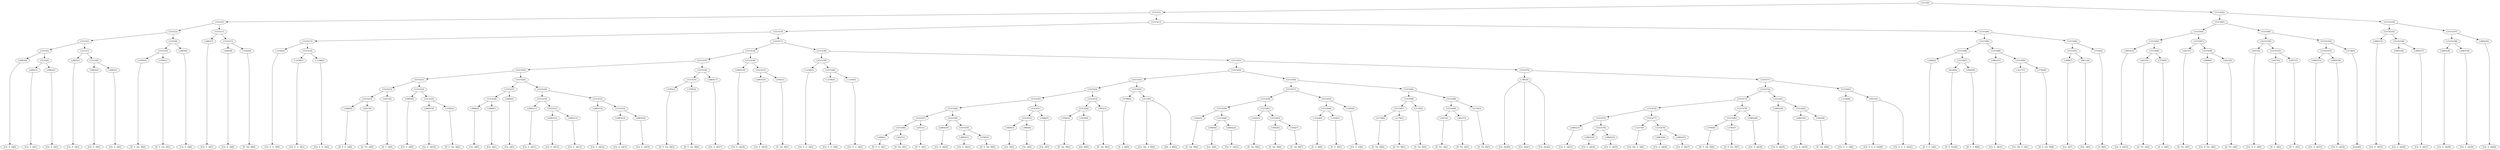 digraph sample{
"L2883(0)"->"[Cis  E  A](0)"
"L2883(1)"->"[Cis  E  A](1)"
"L2883(2)"->"[Cis  E  A](2)"
"L5315(6)"->"L2883(1)"
"L5315(6)"->"L2883(2)"
"L5315(5)"->"L2883(0)"
"L5315(5)"->"L5315(6)"
"L2883(3)"->"[Cis  E  A](3)"
"L2883(4)"->"[Cis  E  A](4)"
"L2883(5)"->"[Cis  E  A](5)"
"L5315(8)"->"L2883(4)"
"L5315(8)"->"L2883(5)"
"L5315(7)"->"L2883(3)"
"L5315(7)"->"L5315(8)"
"L5315(4)"->"L5315(5)"
"L5315(4)"->"L5315(7)"
"L3785(0)"->"[D  E  Gis  B](0)"
"L3785(1)"->"[D  E  Gis  B](1)"
"L5315(10)"->"L3785(0)"
"L5315(10)"->"L3785(1)"
"L2883(6)"->"[Cis  E  A](6)"
"L5315(9)"->"L5315(10)"
"L5315(9)"->"L2883(6)"
"L5315(3)"->"L5315(4)"
"L5315(3)"->"L5315(9)"
"L2883(7)"->"[Cis  E  A](7)"
"L2883(8)"->"[Cis  E  A](8)"
"L3502(0)"->"[E  Gis  B](0)"
"L5315(12)"->"L2883(8)"
"L5315(12)"->"L3502(0)"
"L5315(11)"->"L2883(7)"
"L5315(11)"->"L5315(12)"
"L5315(2)"->"L5315(3)"
"L5315(2)"->"L5315(11)"
"L-2194(0)"->"[Cis  E  G  A](0)"
"L-2194(1)"->"[Cis  E  G  A](1)"
"L-2194(2)"->"[Cis  E  G  A](2)"
"L5315(16)"->"L-2194(1)"
"L5315(16)"->"L-2194(2)"
"L5315(15)"->"L-2194(0)"
"L5315(15)"->"L5315(16)"
"L2466(0)"->"[D  E  G  A](0)"
"L2627(0)"->"[D  Fis  A](0)"
"L5315(23)"->"L2466(0)"
"L5315(23)"->"L2627(0)"
"L2057(0)"->"[D  F  A](0)"
"L5315(22)"->"L5315(23)"
"L5315(22)"->"L2057(0)"
"L2883(9)"->"[Cis  E  A](9)"
"L2883(10)"->"[Cis  E  A](10)"
"L3785(2)"->"[D  E  Gis  B](2)"
"L5315(25)"->"L2883(10)"
"L5315(25)"->"L3785(2)"
"L5315(24)"->"L2883(9)"
"L5315(24)"->"L5315(25)"
"L5315(21)"->"L5315(22)"
"L5315(21)"->"L5315(24)"
"L3666(0)"->"[Cis  A](0)"
"L3666(1)"->"[Cis  A](1)"
"L5315(28)"->"L3666(0)"
"L5315(28)"->"L3666(1)"
"L3666(2)"->"[Cis  A](2)"
"L5315(27)"->"L5315(28)"
"L5315(27)"->"L3666(2)"
"L2883(11)"->"[Cis  E  A](11)"
"L2883(12)"->"[Cis  E  A](12)"
"L2883(13)"->"[Cis  E  A](13)"
"L5315(31)"->"L2883(12)"
"L5315(31)"->"L2883(13)"
"L5315(30)"->"L2883(11)"
"L5315(30)"->"L5315(31)"
"L2883(14)"->"[Cis  E  A](14)"
"L2883(15)"->"[Cis  E  A](15)"
"L2883(16)"->"[Cis  E  A](16)"
"L5315(33)"->"L2883(15)"
"L5315(33)"->"L2883(16)"
"L5315(32)"->"L2883(14)"
"L5315(32)"->"L5315(33)"
"L5315(29)"->"L5315(30)"
"L5315(29)"->"L5315(32)"
"L5315(26)"->"L5315(27)"
"L5315(26)"->"L5315(29)"
"L5315(20)"->"L5315(21)"
"L5315(20)"->"L5315(26)"
"L3785(3)"->"[D  E  Gis  B](3)"
"L3785(4)"->"[D  E  Gis  B](4)"
"L5315(35)"->"L3785(3)"
"L5315(35)"->"L3785(4)"
"L2883(17)"->"[Cis  E  A](17)"
"L5315(34)"->"L5315(35)"
"L5315(34)"->"L2883(17)"
"L5315(19)"->"L5315(20)"
"L5315(19)"->"L5315(34)"
"L2883(18)"->"[Cis  E  A](18)"
"L2883(19)"->"[Cis  E  A](19)"
"L3502(1)"->"[E  Gis  B](1)"
"L5315(37)"->"L2883(19)"
"L5315(37)"->"L3502(1)"
"L5315(36)"->"L2883(18)"
"L5315(36)"->"L5315(37)"
"L5315(18)"->"L5315(19)"
"L5315(18)"->"L5315(36)"
"L-2194(3)"->"[Cis  E  G  A](3)"
"L-2194(4)"->"[Cis  E  G  A](4)"
"L-2194(5)"->"[Cis  E  G  A](5)"
"L5315(40)"->"L-2194(4)"
"L5315(40)"->"L-2194(5)"
"L5315(39)"->"L-2194(3)"
"L5315(39)"->"L5315(40)"
"L2466(1)"->"[D  E  G  A](1)"
"L2627(1)"->"[D  Fis  A](1)"
"L5315(48)"->"L2466(1)"
"L5315(48)"->"L2627(1)"
"L2057(1)"->"[D  F  A](1)"
"L5315(47)"->"L5315(48)"
"L5315(47)"->"L2057(1)"
"L2883(20)"->"[Cis  E  A](20)"
"L2883(21)"->"[Cis  E  A](21)"
"L3785(5)"->"[D  E  Gis  B](5)"
"L5315(50)"->"L2883(21)"
"L5315(50)"->"L3785(5)"
"L5315(49)"->"L2883(20)"
"L5315(49)"->"L5315(50)"
"L5315(46)"->"L5315(47)"
"L5315(46)"->"L5315(49)"
"L3666(3)"->"[Cis  A](3)"
"L3666(4)"->"[Cis  A](4)"
"L5315(52)"->"L3666(3)"
"L5315(52)"->"L3666(4)"
"L3666(5)"->"[Cis  A](5)"
"L5315(51)"->"L5315(52)"
"L5315(51)"->"L3666(5)"
"L5315(45)"->"L5315(46)"
"L5315(45)"->"L5315(51)"
"L3502(2)"->"[E  Gis  B](2)"
"L3910(0)"->"[Gis  B](0)"
"L5315(54)"->"L3502(2)"
"L5315(54)"->"L3910(0)"
"L3502(3)"->"[E  Gis  B](3)"
"L5315(53)"->"L5315(54)"
"L5315(53)"->"L3502(3)"
"L5315(44)"->"L5315(45)"
"L5315(44)"->"L5315(53)"
"L4789(0)"->"[E  A  B](0)"
"L5119(0)"->"[Cis  Dis  A  B](0)"
"L5119(0)"->"[Dis  A  B](0)"
"L5315(55)"->"L4789(0)"
"L5315(55)"->"L5119(0)"
"L5315(43)"->"L5315(44)"
"L5315(43)"->"L5315(55)"
"L3502(4)"->"[E  Gis  B](4)"
"L3666(6)"->"[Cis  A](6)"
"L2883(22)"->"[Cis  E  A](22)"
"L5315(60)"->"L3666(6)"
"L5315(60)"->"L2883(22)"
"L5315(59)"->"L3502(4)"
"L5315(59)"->"L5315(60)"
"L3502(5)"->"[E  Gis  B](5)"
"L3502(6)"->"[E  Gis  B](6)"
"L3502(7)"->"[E  Gis  B](7)"
"L5315(62)"->"L3502(6)"
"L5315(62)"->"L3502(7)"
"L5315(61)"->"L3502(5)"
"L5315(61)"->"L5315(62)"
"L5315(58)"->"L5315(59)"
"L5315(58)"->"L5315(61)"
"L-2164(0)"->"[E  G  B](0)"
"L-2164(1)"->"[E  G  B](1)"
"L5315(64)"->"L-2164(0)"
"L5315(64)"->"L-2164(1)"
"L3183(0)"->"[Cis  E  G](0)"
"L5315(63)"->"L5315(64)"
"L5315(63)"->"L3183(0)"
"L5315(57)"->"L5315(58)"
"L5315(57)"->"L5315(63)"
"L2176(0)"->"[D  Fis  B](0)"
"L2176(1)"->"[D  Fis  B](1)"
"L5315(67)"->"L2176(0)"
"L5315(67)"->"L2176(1)"
"L2176(2)"->"[D  Fis  B](2)"
"L5315(66)"->"L5315(67)"
"L5315(66)"->"L2176(2)"
"L2627(2)"->"[D  Fis  A](2)"
"L2627(3)"->"[D  Fis  A](3)"
"L5315(69)"->"L2627(2)"
"L5315(69)"->"L2627(3)"
"L2176(3)"->"[D  Fis  B](3)"
"L5315(68)"->"L5315(69)"
"L5315(68)"->"L2176(3)"
"L5315(65)"->"L5315(66)"
"L5315(65)"->"L5315(68)"
"L5315(56)"->"L5315(57)"
"L5315(56)"->"L5315(65)"
"L5315(42)"->"L5315(43)"
"L5315(42)"->"L5315(56)"
"L-901(0)"->"[Cis  Dis](0)"
"L-901(0)"->"[Cis  Dis](1)"
"L-901(0)"->"[Cis  Dis](2)"
"L2883(23)"->"[Cis  E  A](23)"
"L2883(24)"->"[Cis  E  A](24)"
"L2883(25)"->"[Cis  E  A](25)"
"L5315(76)"->"L2883(24)"
"L5315(76)"->"L2883(25)"
"L5315(75)"->"L2883(23)"
"L5315(75)"->"L5315(76)"
"L-2217(0)"->"[Cis  Dis  E  A](0)"
"L2883(26)"->"[Cis  E  A](26)"
"L2883(27)"->"[Cis  E  A](27)"
"L5315(78)"->"L2883(26)"
"L5315(78)"->"L2883(27)"
"L5315(77)"->"L-2217(0)"
"L5315(77)"->"L5315(78)"
"L5315(74)"->"L5315(75)"
"L5315(74)"->"L5315(77)"
"L3785(6)"->"[D  E  Gis  B](6)"
"L3785(7)"->"[D  E  Gis  B](7)"
"L5315(80)"->"L3785(6)"
"L5315(80)"->"L3785(7)"
"L2883(28)"->"[Cis  E  A](28)"
"L5315(79)"->"L5315(80)"
"L5315(79)"->"L2883(28)"
"L5315(73)"->"L5315(74)"
"L5315(73)"->"L5315(79)"
"L2883(29)"->"[Cis  E  A](29)"
"L2883(30)"->"[Cis  E  A](30)"
"L3502(8)"->"[E  Gis  B](8)"
"L5315(82)"->"L2883(30)"
"L5315(82)"->"L3502(8)"
"L5315(81)"->"L2883(29)"
"L5315(81)"->"L5315(82)"
"L5315(72)"->"L5315(73)"
"L5315(72)"->"L5315(81)"
"L-2194(6)"->"[Cis  E  G  A](6)"
"L3051(0)"->"[Cis  E  G  A  Ais](0)"
"L3051(0)"->"[Cis  E  G  A  Ais](1)"
"L5315(83)"->"L-2194(6)"
"L5315(83)"->"L3051(0)"
"L5315(71)"->"L5315(72)"
"L5315(71)"->"L5315(83)"
"L5315(70)"->"L-901(0)"
"L5315(70)"->"L5315(71)"
"L5315(41)"->"L5315(42)"
"L5315(41)"->"L5315(70)"
"L5315(38)"->"L5315(39)"
"L5315(38)"->"L5315(41)"
"L5315(17)"->"L5315(18)"
"L5315(17)"->"L5315(38)"
"L5315(14)"->"L5315(15)"
"L5315(14)"->"L5315(17)"
"L2466(2)"->"[D  E  G  A](2)"
"L4220(0)"->"[D  E  Fis](0)"
"L4463(0)"->"[D  F  A  B](0)"
"L5315(87)"->"L4220(0)"
"L5315(87)"->"L4463(0)"
"L5315(86)"->"L2466(2)"
"L5315(86)"->"L5315(87)"
"L2883(31)"->"[Cis  E  A](31)"
"L-2217(1)"->"[Cis  Dis  E  A](1)"
"L3785(8)"->"[D  E  Gis  B](8)"
"L5315(89)"->"L-2217(1)"
"L5315(89)"->"L3785(8)"
"L5315(88)"->"L2883(31)"
"L5315(88)"->"L5315(89)"
"L5315(85)"->"L5315(86)"
"L5315(85)"->"L5315(88)"
"L3666(7)"->"[Cis  A](7)"
"L4612(0)"->"[Gis  A](0)"
"L5315(91)"->"L3666(7)"
"L5315(91)"->"L4612(0)"
"L3726(0)"->"[A  B](0)"
"L5315(90)"->"L5315(91)"
"L5315(90)"->"L3726(0)"
"L5315(84)"->"L5315(85)"
"L5315(84)"->"L5315(90)"
"L5315(13)"->"L5315(14)"
"L5315(13)"->"L5315(84)"
"L5315(1)"->"L5315(2)"
"L5315(1)"->"L5315(13)"
"L2883(32)"->"[Cis  E  A](32)"
"L2627(4)"->"[D  Fis  A](4)"
"L3736(0)"->"[E  G  A](0)"
"L5315(96)"->"L2627(4)"
"L5315(96)"->"L3736(0)"
"L5315(95)"->"L2883(32)"
"L5315(95)"->"L5315(96)"
"L2627(5)"->"[D  Fis  A](5)"
"L2888(0)"->"[Cis  D  Fis  A](0)"
"L2627(6)"->"[D  Fis  A](6)"
"L5315(98)"->"L2888(0)"
"L5315(98)"->"L2627(6)"
"L5315(97)"->"L2627(5)"
"L5315(97)"->"L5315(98)"
"L5315(94)"->"L5315(95)"
"L5315(94)"->"L5315(97)"
"L2837(0)"->"[Cis  D  F  A](0)"
"L2057(2)"->"[D  F  A](2)"
"L2057(3)"->"[D  F  A](3)"
"L5315(101)"->"L2057(2)"
"L5315(101)"->"L2057(3)"
"L5315(100)"->"L2837(0)"
"L5315(100)"->"L5315(101)"
"L2883(33)"->"[Cis  E  A](33)"
"L2883(34)"->"[Cis  E  A](34)"
"L5315(103)"->"L2883(33)"
"L5315(103)"->"L2883(34)"
"L3138(0)"->"[rest](0)"
"L5315(102)"->"L5315(103)"
"L5315(102)"->"L3138(0)"
"L5315(99)"->"L5315(100)"
"L5315(99)"->"L5315(102)"
"L5315(93)"->"L5315(94)"
"L5315(93)"->"L5315(99)"
"L2883(35)"->"[Cis  E  A](35)"
"L2883(36)"->"[Cis  E  A](36)"
"L2883(37)"->"[Cis  E  A](37)"
"L5315(106)"->"L2883(36)"
"L5315(106)"->"L2883(37)"
"L5315(105)"->"L2883(35)"
"L5315(105)"->"L5315(106)"
"L2883(38)"->"[Cis  E  A](38)"
"L2883(39)"->"[Cis  E  A](39)"
"L5315(108)"->"L2883(38)"
"L5315(108)"->"L2883(39)"
"L2883(40)"->"[Cis  E  A](40)"
"L5315(107)"->"L5315(108)"
"L5315(107)"->"L2883(40)"
"L5315(104)"->"L5315(105)"
"L5315(104)"->"L5315(107)"
"L5315(92)"->"L5315(93)"
"L5315(92)"->"L5315(104)"
"L5315(0)"->"L5315(1)"
"L5315(0)"->"L5315(92)"
{rank = min; "L5315(0)"}
{rank = same; "L5315(1)"; "L5315(92)";}
{rank = same; "L5315(2)"; "L5315(13)"; "L5315(93)"; "L5315(104)";}
{rank = same; "L5315(3)"; "L5315(11)"; "L5315(14)"; "L5315(84)"; "L5315(94)"; "L5315(99)"; "L5315(105)"; "L5315(107)";}
{rank = same; "L5315(4)"; "L5315(9)"; "L2883(7)"; "L5315(12)"; "L5315(15)"; "L5315(17)"; "L5315(85)"; "L5315(90)"; "L5315(95)"; "L5315(97)"; "L5315(100)"; "L5315(102)"; "L2883(35)"; "L5315(106)"; "L5315(108)"; "L2883(40)";}
{rank = same; "L5315(5)"; "L5315(7)"; "L5315(10)"; "L2883(6)"; "L2883(8)"; "L3502(0)"; "L-2194(0)"; "L5315(16)"; "L5315(18)"; "L5315(38)"; "L5315(86)"; "L5315(88)"; "L5315(91)"; "L3726(0)"; "L2883(32)"; "L5315(96)"; "L2627(5)"; "L5315(98)"; "L2837(0)"; "L5315(101)"; "L5315(103)"; "L3138(0)"; "L2883(36)"; "L2883(37)"; "L2883(38)"; "L2883(39)";}
{rank = same; "L2883(0)"; "L5315(6)"; "L2883(3)"; "L5315(8)"; "L3785(0)"; "L3785(1)"; "L-2194(1)"; "L-2194(2)"; "L5315(19)"; "L5315(36)"; "L5315(39)"; "L5315(41)"; "L2466(2)"; "L5315(87)"; "L2883(31)"; "L5315(89)"; "L3666(7)"; "L4612(0)"; "L2627(4)"; "L3736(0)"; "L2888(0)"; "L2627(6)"; "L2057(2)"; "L2057(3)"; "L2883(33)"; "L2883(34)";}
{rank = same; "L2883(1)"; "L2883(2)"; "L2883(4)"; "L2883(5)"; "L5315(20)"; "L5315(34)"; "L2883(18)"; "L5315(37)"; "L-2194(3)"; "L5315(40)"; "L5315(42)"; "L5315(70)"; "L4220(0)"; "L4463(0)"; "L-2217(1)"; "L3785(8)";}
{rank = same; "L5315(21)"; "L5315(26)"; "L5315(35)"; "L2883(17)"; "L2883(19)"; "L3502(1)"; "L-2194(4)"; "L-2194(5)"; "L5315(43)"; "L5315(56)"; "L-901(0)"; "L5315(71)";}
{rank = same; "L5315(22)"; "L5315(24)"; "L5315(27)"; "L5315(29)"; "L3785(3)"; "L3785(4)"; "L5315(44)"; "L5315(55)"; "L5315(57)"; "L5315(65)"; "L5315(72)"; "L5315(83)";}
{rank = same; "L5315(23)"; "L2057(0)"; "L2883(9)"; "L5315(25)"; "L5315(28)"; "L3666(2)"; "L5315(30)"; "L5315(32)"; "L5315(45)"; "L5315(53)"; "L4789(0)"; "L5119(0)"; "L5315(58)"; "L5315(63)"; "L5315(66)"; "L5315(68)"; "L5315(73)"; "L5315(81)"; "L-2194(6)"; "L3051(0)";}
{rank = same; "L2466(0)"; "L2627(0)"; "L2883(10)"; "L3785(2)"; "L3666(0)"; "L3666(1)"; "L2883(11)"; "L5315(31)"; "L2883(14)"; "L5315(33)"; "L5315(46)"; "L5315(51)"; "L5315(54)"; "L3502(3)"; "L5315(59)"; "L5315(61)"; "L5315(64)"; "L3183(0)"; "L5315(67)"; "L2176(2)"; "L5315(69)"; "L2176(3)"; "L5315(74)"; "L5315(79)"; "L2883(29)"; "L5315(82)";}
{rank = same; "L2883(12)"; "L2883(13)"; "L2883(15)"; "L2883(16)"; "L5315(47)"; "L5315(49)"; "L5315(52)"; "L3666(5)"; "L3502(2)"; "L3910(0)"; "L3502(4)"; "L5315(60)"; "L3502(5)"; "L5315(62)"; "L-2164(0)"; "L-2164(1)"; "L2176(0)"; "L2176(1)"; "L2627(2)"; "L2627(3)"; "L5315(75)"; "L5315(77)"; "L5315(80)"; "L2883(28)"; "L2883(30)"; "L3502(8)";}
{rank = same; "L5315(48)"; "L2057(1)"; "L2883(20)"; "L5315(50)"; "L3666(3)"; "L3666(4)"; "L3666(6)"; "L2883(22)"; "L3502(6)"; "L3502(7)"; "L2883(23)"; "L5315(76)"; "L-2217(0)"; "L5315(78)"; "L3785(6)"; "L3785(7)";}
{rank = same; "L2466(1)"; "L2627(1)"; "L2883(21)"; "L3785(5)"; "L2883(24)"; "L2883(25)"; "L2883(26)"; "L2883(27)";}
{rank = max; "[A  B](0)"; "[Cis  A](0)"; "[Cis  A](1)"; "[Cis  A](2)"; "[Cis  A](3)"; "[Cis  A](4)"; "[Cis  A](5)"; "[Cis  A](6)"; "[Cis  A](7)"; "[Cis  D  F  A](0)"; "[Cis  D  Fis  A](0)"; "[Cis  Dis  A  B](0)"; "[Cis  Dis  E  A](0)"; "[Cis  Dis  E  A](1)"; "[Cis  Dis](0)"; "[Cis  Dis](1)"; "[Cis  Dis](2)"; "[Cis  E  A](0)"; "[Cis  E  A](1)"; "[Cis  E  A](10)"; "[Cis  E  A](11)"; "[Cis  E  A](12)"; "[Cis  E  A](13)"; "[Cis  E  A](14)"; "[Cis  E  A](15)"; "[Cis  E  A](16)"; "[Cis  E  A](17)"; "[Cis  E  A](18)"; "[Cis  E  A](19)"; "[Cis  E  A](2)"; "[Cis  E  A](20)"; "[Cis  E  A](21)"; "[Cis  E  A](22)"; "[Cis  E  A](23)"; "[Cis  E  A](24)"; "[Cis  E  A](25)"; "[Cis  E  A](26)"; "[Cis  E  A](27)"; "[Cis  E  A](28)"; "[Cis  E  A](29)"; "[Cis  E  A](3)"; "[Cis  E  A](30)"; "[Cis  E  A](31)"; "[Cis  E  A](32)"; "[Cis  E  A](33)"; "[Cis  E  A](34)"; "[Cis  E  A](35)"; "[Cis  E  A](36)"; "[Cis  E  A](37)"; "[Cis  E  A](38)"; "[Cis  E  A](39)"; "[Cis  E  A](4)"; "[Cis  E  A](40)"; "[Cis  E  A](5)"; "[Cis  E  A](6)"; "[Cis  E  A](7)"; "[Cis  E  A](8)"; "[Cis  E  A](9)"; "[Cis  E  G  A  Ais](0)"; "[Cis  E  G  A  Ais](1)"; "[Cis  E  G  A](0)"; "[Cis  E  G  A](1)"; "[Cis  E  G  A](2)"; "[Cis  E  G  A](3)"; "[Cis  E  G  A](4)"; "[Cis  E  G  A](5)"; "[Cis  E  G  A](6)"; "[Cis  E  G](0)"; "[D  E  Fis](0)"; "[D  E  G  A](0)"; "[D  E  G  A](1)"; "[D  E  G  A](2)"; "[D  E  Gis  B](0)"; "[D  E  Gis  B](1)"; "[D  E  Gis  B](2)"; "[D  E  Gis  B](3)"; "[D  E  Gis  B](4)"; "[D  E  Gis  B](5)"; "[D  E  Gis  B](6)"; "[D  E  Gis  B](7)"; "[D  E  Gis  B](8)"; "[D  F  A  B](0)"; "[D  F  A](0)"; "[D  F  A](1)"; "[D  F  A](2)"; "[D  F  A](3)"; "[D  Fis  A](0)"; "[D  Fis  A](1)"; "[D  Fis  A](2)"; "[D  Fis  A](3)"; "[D  Fis  A](4)"; "[D  Fis  A](5)"; "[D  Fis  A](6)"; "[D  Fis  B](0)"; "[D  Fis  B](1)"; "[D  Fis  B](2)"; "[D  Fis  B](3)"; "[Dis  A  B](0)"; "[E  A  B](0)"; "[E  G  A](0)"; "[E  G  B](0)"; "[E  G  B](1)"; "[E  Gis  B](0)"; "[E  Gis  B](1)"; "[E  Gis  B](2)"; "[E  Gis  B](3)"; "[E  Gis  B](4)"; "[E  Gis  B](5)"; "[E  Gis  B](6)"; "[E  Gis  B](7)"; "[E  Gis  B](8)"; "[Gis  A](0)"; "[Gis  B](0)"; "[rest](0)";}
}